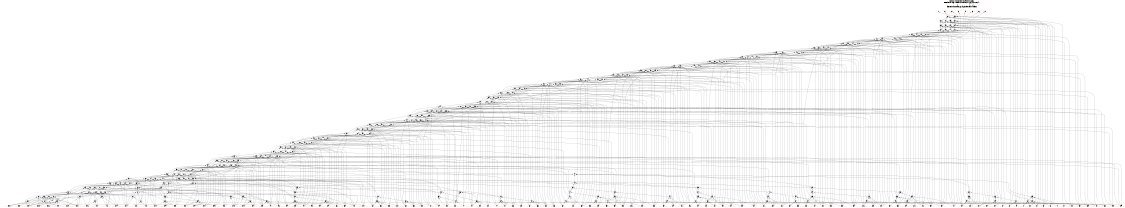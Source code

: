 # Network structure generated by ABC

digraph network {
size = "7.5,10";
center = true;
edge [dir = back];

{
  node [shape = plaintext];
  edge [style = invis];
  LevelTitle1 [label=""];
  LevelTitle2 [label=""];
  Level43 [label = ""];
  Level42 [label = ""];
  Level41 [label = ""];
  Level40 [label = ""];
  Level39 [label = ""];
  Level38 [label = ""];
  Level37 [label = ""];
  Level36 [label = ""];
  Level35 [label = ""];
  Level34 [label = ""];
  Level33 [label = ""];
  Level32 [label = ""];
  Level31 [label = ""];
  Level30 [label = ""];
  Level29 [label = ""];
  Level28 [label = ""];
  Level27 [label = ""];
  Level26 [label = ""];
  Level25 [label = ""];
  Level24 [label = ""];
  Level23 [label = ""];
  Level22 [label = ""];
  Level21 [label = ""];
  Level20 [label = ""];
  Level19 [label = ""];
  Level18 [label = ""];
  Level17 [label = ""];
  Level16 [label = ""];
  Level15 [label = ""];
  Level14 [label = ""];
  Level13 [label = ""];
  Level12 [label = ""];
  Level11 [label = ""];
  Level10 [label = ""];
  Level9 [label = ""];
  Level8 [label = ""];
  Level7 [label = ""];
  Level6 [label = ""];
  Level5 [label = ""];
  Level4 [label = ""];
  Level3 [label = ""];
  Level2 [label = ""];
  Level1 [label = ""];
  Level0 [label = ""];
  LevelTitle1 ->  LevelTitle2 ->  Level43 ->  Level42 ->  Level41 ->  Level40 ->  Level39 ->  Level38 ->  Level37 ->  Level36 ->  Level35 ->  Level34 ->  Level33 ->  Level32 ->  Level31 ->  Level30 ->  Level29 ->  Level28 ->  Level27 ->  Level26 ->  Level25 ->  Level24 ->  Level23 ->  Level22 ->  Level21 ->  Level20 ->  Level19 ->  Level18 ->  Level17 ->  Level16 ->  Level15 ->  Level14 ->  Level13 ->  Level12 ->  Level11 ->  Level10 ->  Level9 ->  Level8 ->  Level7 ->  Level6 ->  Level5 ->  Level4 ->  Level3 ->  Level2 ->  Level1 ->  Level0;
}

{
  rank = same;
  LevelTitle1;
  title1 [shape=plaintext,
          fontsize=20,
          fontname = "Times-Roman",
          label="Network structure visualized by ABC\nBenchmark \"top\". Time was Wed Oct 16 16:02:00 2024. "
         ];
}

{
  rank = same;
  LevelTitle2;
  title2 [shape=plaintext,
          fontsize=18,
          fontname = "Times-Roman",
          label="The network contains 261 logic nodes and 0 latches.\n"
         ];
}

{
  rank = same;
  Level43;
  Node129 [label = "P0", shape = invtriangle, color = coral, fillcolor = coral];
  Node130 [label = "P1", shape = invtriangle, color = coral, fillcolor = coral];
  Node131 [label = "P2", shape = invtriangle, color = coral, fillcolor = coral];
  Node132 [label = "P3", shape = invtriangle, color = coral, fillcolor = coral];
  Node133 [label = "P4", shape = invtriangle, color = coral, fillcolor = coral];
  Node134 [label = "P5", shape = invtriangle, color = coral, fillcolor = coral];
  Node135 [label = "P6", shape = invtriangle, color = coral, fillcolor = coral];
  Node136 [label = "F", shape = invtriangle, color = coral, fillcolor = coral];
}

{
  rank = same;
  Level42;
  Node138 [label = "138\n", shape = ellipse];
  Node221 [label = "221\n", shape = ellipse];
}

{
  rank = same;
  Level41;
  Node139 [label = "139\n", shape = ellipse];
  Node220 [label = "220\n", shape = ellipse];
  Node222 [label = "222\n", shape = ellipse];
  Node301 [label = "301\n", shape = ellipse];
}

{
  rank = same;
  Level40;
  Node140 [label = "140\n", shape = ellipse];
  Node219 [label = "219\n", shape = ellipse];
  Node223 [label = "223\n", shape = ellipse];
  Node298 [label = "298\n", shape = ellipse];
}

{
  rank = same;
  Level39;
  Node141 [label = "141\n", shape = ellipse];
  Node218 [label = "218\n", shape = ellipse];
  Node224 [label = "224\n", shape = ellipse];
  Node296 [label = "296\n", shape = ellipse];
}

{
  rank = same;
  Level38;
  Node142 [label = "142\n", shape = ellipse];
  Node217 [label = "217\n", shape = ellipse];
  Node225 [label = "225\n", shape = ellipse];
  Node294 [label = "294\n", shape = ellipse];
}

{
  rank = same;
  Level37;
  Node143 [label = "143\n", shape = ellipse];
  Node216 [label = "216\n", shape = ellipse];
  Node226 [label = "226\n", shape = ellipse];
  Node292 [label = "292\n", shape = ellipse];
}

{
  rank = same;
  Level36;
  Node144 [label = "144\n", shape = ellipse];
  Node215 [label = "215\n", shape = ellipse];
  Node227 [label = "227\n", shape = ellipse];
  Node290 [label = "290\n", shape = ellipse];
}

{
  rank = same;
  Level35;
  Node145 [label = "145\n", shape = ellipse];
  Node214 [label = "214\n", shape = ellipse];
  Node228 [label = "228\n", shape = ellipse];
  Node288 [label = "288\n", shape = ellipse];
}

{
  rank = same;
  Level34;
  Node146 [label = "146\n", shape = ellipse];
  Node213 [label = "213\n", shape = ellipse];
  Node229 [label = "229\n", shape = ellipse];
  Node286 [label = "286\n", shape = ellipse];
}

{
  rank = same;
  Level33;
  Node147 [label = "147\n", shape = ellipse];
  Node212 [label = "212\n", shape = ellipse];
  Node230 [label = "230\n", shape = ellipse];
  Node284 [label = "284\n", shape = ellipse];
}

{
  rank = same;
  Level32;
  Node148 [label = "148\n", shape = ellipse];
  Node211 [label = "211\n", shape = ellipse];
  Node231 [label = "231\n", shape = ellipse];
  Node282 [label = "282\n", shape = ellipse];
}

{
  rank = same;
  Level31;
  Node149 [label = "149\n", shape = ellipse];
  Node210 [label = "210\n", shape = ellipse];
  Node232 [label = "232\n", shape = ellipse];
  Node280 [label = "280\n", shape = ellipse];
}

{
  rank = same;
  Level30;
  Node150 [label = "150\n", shape = ellipse];
  Node209 [label = "209\n", shape = ellipse];
  Node233 [label = "233\n", shape = ellipse];
  Node278 [label = "278\n", shape = ellipse];
}

{
  rank = same;
  Level29;
  Node151 [label = "151\n", shape = ellipse];
  Node208 [label = "208\n", shape = ellipse];
  Node234 [label = "234\n", shape = ellipse];
  Node276 [label = "276\n", shape = ellipse];
}

{
  rank = same;
  Level28;
  Node152 [label = "152\n", shape = ellipse];
  Node207 [label = "207\n", shape = ellipse];
  Node235 [label = "235\n", shape = ellipse];
  Node274 [label = "274\n", shape = ellipse];
}

{
  rank = same;
  Level27;
  Node153 [label = "153\n", shape = ellipse];
  Node206 [label = "206\n", shape = ellipse];
  Node236 [label = "236\n", shape = ellipse];
  Node272 [label = "272\n", shape = ellipse];
}

{
  rank = same;
  Level26;
  Node154 [label = "154\n", shape = ellipse];
  Node205 [label = "205\n", shape = ellipse];
  Node237 [label = "237\n", shape = ellipse];
}

{
  rank = same;
  Level25;
  Node155 [label = "155\n", shape = ellipse];
  Node204 [label = "204\n", shape = ellipse];
  Node238 [label = "238\n", shape = ellipse];
}

{
  rank = same;
  Level24;
  Node156 [label = "156\n", shape = ellipse];
  Node203 [label = "203\n", shape = ellipse];
  Node239 [label = "239\n", shape = ellipse];
}

{
  rank = same;
  Level23;
  Node157 [label = "157\n", shape = ellipse];
  Node202 [label = "202\n", shape = ellipse];
  Node240 [label = "240\n", shape = ellipse];
}

{
  rank = same;
  Level22;
  Node158 [label = "158\n", shape = ellipse];
  Node201 [label = "201\n", shape = ellipse];
  Node241 [label = "241\n", shape = ellipse];
  Node271 [label = "271\n", shape = ellipse];
  Node303 [label = "303\n", shape = ellipse];
}

{
  rank = same;
  Level21;
  Node159 [label = "159\n", shape = ellipse];
  Node200 [label = "200\n", shape = ellipse];
  Node242 [label = "242\n", shape = ellipse];
  Node304 [label = "304\n", shape = ellipse];
  Node353 [label = "353\n", shape = ellipse];
}

{
  rank = same;
  Level20;
  Node160 [label = "160\n", shape = ellipse];
  Node199 [label = "199\n", shape = ellipse];
  Node243 [label = "243\n", shape = ellipse];
  Node305 [label = "305\n", shape = ellipse];
}

{
  rank = same;
  Level19;
  Node161 [label = "161\n", shape = ellipse];
  Node198 [label = "198\n", shape = ellipse];
  Node244 [label = "244\n", shape = ellipse];
  Node306 [label = "306\n", shape = ellipse];
  Node348 [label = "348\n", shape = ellipse];
}

{
  rank = same;
  Level18;
  Node162 [label = "162\n", shape = ellipse];
  Node197 [label = "197\n", shape = ellipse];
  Node245 [label = "245\n", shape = ellipse];
  Node307 [label = "307\n", shape = ellipse];
}

{
  rank = same;
  Level17;
  Node163 [label = "163\n", shape = ellipse];
  Node196 [label = "196\n", shape = ellipse];
  Node246 [label = "246\n", shape = ellipse];
  Node308 [label = "308\n", shape = ellipse];
}

{
  rank = same;
  Level16;
  Node164 [label = "164\n", shape = ellipse];
  Node195 [label = "195\n", shape = ellipse];
  Node247 [label = "247\n", shape = ellipse];
  Node309 [label = "309\n", shape = ellipse];
}

{
  rank = same;
  Level15;
  Node165 [label = "165\n", shape = ellipse];
  Node194 [label = "194\n", shape = ellipse];
  Node248 [label = "248\n", shape = ellipse];
  Node310 [label = "310\n", shape = ellipse];
}

{
  rank = same;
  Level14;
  Node166 [label = "166\n", shape = ellipse];
  Node193 [label = "193\n", shape = ellipse];
  Node249 [label = "249\n", shape = ellipse];
  Node311 [label = "311\n", shape = ellipse];
}

{
  rank = same;
  Level13;
  Node167 [label = "167\n", shape = ellipse];
  Node192 [label = "192\n", shape = ellipse];
  Node250 [label = "250\n", shape = ellipse];
  Node312 [label = "312\n", shape = ellipse];
}

{
  rank = same;
  Level12;
  Node168 [label = "168\n", shape = ellipse];
  Node191 [label = "191\n", shape = ellipse];
  Node251 [label = "251\n", shape = ellipse];
  Node313 [label = "313\n", shape = ellipse];
}

{
  rank = same;
  Level11;
  Node169 [label = "169\n", shape = ellipse];
  Node190 [label = "190\n", shape = ellipse];
  Node252 [label = "252\n", shape = ellipse];
  Node269 [label = "269\n", shape = ellipse];
  Node314 [label = "314\n", shape = ellipse];
  Node358 [label = "358\n", shape = ellipse];
}

{
  rank = same;
  Level10;
  Node170 [label = "170\n", shape = ellipse];
  Node189 [label = "189\n", shape = ellipse];
  Node253 [label = "253\n", shape = ellipse];
  Node315 [label = "315\n", shape = ellipse];
  Node359 [label = "359\n", shape = ellipse];
}

{
  rank = same;
  Level9;
  Node171 [label = "171\n", shape = ellipse];
  Node188 [label = "188\n", shape = ellipse];
  Node254 [label = "254\n", shape = ellipse];
  Node316 [label = "316\n", shape = ellipse];
  Node360 [label = "360\n", shape = ellipse];
  Node376 [label = "376\n", shape = ellipse];
}

{
  rank = same;
  Level8;
  Node172 [label = "172\n", shape = ellipse];
  Node187 [label = "187\n", shape = ellipse];
  Node255 [label = "255\n", shape = ellipse];
  Node317 [label = "317\n", shape = ellipse];
  Node361 [label = "361\n", shape = ellipse];
}

{
  rank = same;
  Level7;
  Node173 [label = "173\n", shape = ellipse];
  Node186 [label = "186\n", shape = ellipse];
  Node256 [label = "256\n", shape = ellipse];
  Node318 [label = "318\n", shape = ellipse];
  Node362 [label = "362\n", shape = ellipse];
  Node397 [label = "397\n", shape = ellipse];
}

{
  rank = same;
  Level6;
  Node174 [label = "174\n", shape = ellipse];
  Node185 [label = "185\n", shape = ellipse];
  Node257 [label = "257\n", shape = ellipse];
  Node267 [label = "267\n", shape = ellipse];
  Node319 [label = "319\n", shape = ellipse];
  Node363 [label = "363\n", shape = ellipse];
  Node382 [label = "382\n", shape = ellipse];
  Node392 [label = "392\n", shape = ellipse];
  Node396 [label = "396\n", shape = ellipse];
}

{
  rank = same;
  Level5;
  Node175 [label = "175\n", shape = ellipse];
  Node184 [label = "184\n", shape = ellipse];
  Node258 [label = "258\n", shape = ellipse];
  Node265 [label = "265\n", shape = ellipse];
  Node320 [label = "320\n", shape = ellipse];
  Node364 [label = "364\n", shape = ellipse];
  Node383 [label = "383\n", shape = ellipse];
  Node387 [label = "387\n", shape = ellipse];
  Node393 [label = "393\n", shape = ellipse];
  Node394 [label = "394\n", shape = ellipse];
}

{
  rank = same;
  Level4;
  Node176 [label = "176\n", shape = ellipse];
  Node183 [label = "183\n", shape = ellipse];
  Node259 [label = "259\n", shape = ellipse];
  Node321 [label = "321\n", shape = ellipse];
  Node330 [label = "330\n", shape = ellipse];
  Node365 [label = "365\n", shape = ellipse];
  Node384 [label = "384\n", shape = ellipse];
  Node389 [label = "389\n", shape = ellipse];
  Node390 [label = "390\n", shape = ellipse];
  Node391 [label = "391\n", shape = ellipse];
  Node395 [label = "395\n", shape = ellipse];
}

{
  rank = same;
  Level3;
  Node177 [label = "177\n", shape = ellipse];
  Node182 [label = "182\n", shape = ellipse];
  Node260 [label = "260\n", shape = ellipse];
  Node322 [label = "322\n", shape = ellipse];
  Node326 [label = "326\n", shape = ellipse];
  Node366 [label = "366\n", shape = ellipse];
  Node367 [label = "367\n", shape = ellipse];
  Node372 [label = "372\n", shape = ellipse];
  Node374 [label = "374\n", shape = ellipse];
  Node375 [label = "375\n", shape = ellipse];
  Node377 [label = "377\n", shape = ellipse];
  Node378 [label = "378\n", shape = ellipse];
  Node379 [label = "379\n", shape = ellipse];
  Node380 [label = "380\n", shape = ellipse];
  Node381 [label = "381\n", shape = ellipse];
  Node385 [label = "385\n", shape = ellipse];
  Node386 [label = "386\n", shape = ellipse];
  Node388 [label = "388\n", shape = ellipse];
}

{
  rank = same;
  Level2;
  Node178 [label = "178\n", shape = ellipse];
  Node181 [label = "181\n", shape = ellipse];
  Node261 [label = "261\n", shape = ellipse];
  Node263 [label = "263\n", shape = ellipse];
  Node323 [label = "323\n", shape = ellipse];
  Node324 [label = "324\n", shape = ellipse];
  Node327 [label = "327\n", shape = ellipse];
  Node331 [label = "331\n", shape = ellipse];
  Node337 [label = "337\n", shape = ellipse];
  Node341 [label = "341\n", shape = ellipse];
  Node342 [label = "342\n", shape = ellipse];
  Node343 [label = "343\n", shape = ellipse];
  Node344 [label = "344\n", shape = ellipse];
  Node345 [label = "345\n", shape = ellipse];
  Node346 [label = "346\n", shape = ellipse];
  Node347 [label = "347\n", shape = ellipse];
  Node349 [label = "349\n", shape = ellipse];
  Node350 [label = "350\n", shape = ellipse];
  Node351 [label = "351\n", shape = ellipse];
  Node352 [label = "352\n", shape = ellipse];
  Node354 [label = "354\n", shape = ellipse];
  Node355 [label = "355\n", shape = ellipse];
  Node356 [label = "356\n", shape = ellipse];
  Node368 [label = "368\n", shape = ellipse];
  Node369 [label = "369\n", shape = ellipse];
  Node370 [label = "370\n", shape = ellipse];
  Node371 [label = "371\n", shape = ellipse];
  Node373 [label = "373\n", shape = ellipse];
  Node398 [label = "398\n", shape = ellipse];
}

{
  rank = same;
  Level1;
  Node179 [label = "179\n", shape = ellipse];
  Node180 [label = "180\n", shape = ellipse];
  Node262 [label = "262\n", shape = ellipse];
  Node264 [label = "264\n", shape = ellipse];
  Node266 [label = "266\n", shape = ellipse];
  Node268 [label = "268\n", shape = ellipse];
  Node270 [label = "270\n", shape = ellipse];
  Node273 [label = "273\n", shape = ellipse];
  Node275 [label = "275\n", shape = ellipse];
  Node277 [label = "277\n", shape = ellipse];
  Node279 [label = "279\n", shape = ellipse];
  Node281 [label = "281\n", shape = ellipse];
  Node283 [label = "283\n", shape = ellipse];
  Node285 [label = "285\n", shape = ellipse];
  Node287 [label = "287\n", shape = ellipse];
  Node289 [label = "289\n", shape = ellipse];
  Node291 [label = "291\n", shape = ellipse];
  Node293 [label = "293\n", shape = ellipse];
  Node295 [label = "295\n", shape = ellipse];
  Node297 [label = "297\n", shape = ellipse];
  Node299 [label = "299\n", shape = ellipse];
  Node300 [label = "300\n", shape = ellipse];
  Node302 [label = "302\n", shape = ellipse];
  Node325 [label = "325\n", shape = ellipse];
  Node328 [label = "328\n", shape = ellipse];
  Node329 [label = "329\n", shape = ellipse];
  Node332 [label = "332\n", shape = ellipse];
  Node333 [label = "333\n", shape = ellipse];
  Node334 [label = "334\n", shape = ellipse];
  Node335 [label = "335\n", shape = ellipse];
  Node336 [label = "336\n", shape = ellipse];
  Node338 [label = "338\n", shape = ellipse];
  Node339 [label = "339\n", shape = ellipse];
  Node340 [label = "340\n", shape = ellipse];
  Node357 [label = "357\n", shape = ellipse];
}

{
  rank = same;
  Level0;
  Node1 [label = "A0", shape = triangle, color = coral, fillcolor = coral];
  Node2 [label = "A1", shape = triangle, color = coral, fillcolor = coral];
  Node3 [label = "A2", shape = triangle, color = coral, fillcolor = coral];
  Node4 [label = "A3", shape = triangle, color = coral, fillcolor = coral];
  Node5 [label = "A4", shape = triangle, color = coral, fillcolor = coral];
  Node6 [label = "A5", shape = triangle, color = coral, fillcolor = coral];
  Node7 [label = "A6", shape = triangle, color = coral, fillcolor = coral];
  Node8 [label = "A7", shape = triangle, color = coral, fillcolor = coral];
  Node9 [label = "A8", shape = triangle, color = coral, fillcolor = coral];
  Node10 [label = "A9", shape = triangle, color = coral, fillcolor = coral];
  Node11 [label = "A10", shape = triangle, color = coral, fillcolor = coral];
  Node12 [label = "A11", shape = triangle, color = coral, fillcolor = coral];
  Node13 [label = "A12", shape = triangle, color = coral, fillcolor = coral];
  Node14 [label = "A13", shape = triangle, color = coral, fillcolor = coral];
  Node15 [label = "A14", shape = triangle, color = coral, fillcolor = coral];
  Node16 [label = "A15", shape = triangle, color = coral, fillcolor = coral];
  Node17 [label = "A16", shape = triangle, color = coral, fillcolor = coral];
  Node18 [label = "A17", shape = triangle, color = coral, fillcolor = coral];
  Node19 [label = "A18", shape = triangle, color = coral, fillcolor = coral];
  Node20 [label = "A19", shape = triangle, color = coral, fillcolor = coral];
  Node21 [label = "A20", shape = triangle, color = coral, fillcolor = coral];
  Node22 [label = "A21", shape = triangle, color = coral, fillcolor = coral];
  Node23 [label = "A22", shape = triangle, color = coral, fillcolor = coral];
  Node24 [label = "A23", shape = triangle, color = coral, fillcolor = coral];
  Node25 [label = "A24", shape = triangle, color = coral, fillcolor = coral];
  Node26 [label = "A25", shape = triangle, color = coral, fillcolor = coral];
  Node27 [label = "A26", shape = triangle, color = coral, fillcolor = coral];
  Node28 [label = "A27", shape = triangle, color = coral, fillcolor = coral];
  Node29 [label = "A28", shape = triangle, color = coral, fillcolor = coral];
  Node30 [label = "A29", shape = triangle, color = coral, fillcolor = coral];
  Node31 [label = "A30", shape = triangle, color = coral, fillcolor = coral];
  Node32 [label = "A31", shape = triangle, color = coral, fillcolor = coral];
  Node33 [label = "A32", shape = triangle, color = coral, fillcolor = coral];
  Node34 [label = "A33", shape = triangle, color = coral, fillcolor = coral];
  Node35 [label = "A34", shape = triangle, color = coral, fillcolor = coral];
  Node36 [label = "A35", shape = triangle, color = coral, fillcolor = coral];
  Node37 [label = "A36", shape = triangle, color = coral, fillcolor = coral];
  Node38 [label = "A37", shape = triangle, color = coral, fillcolor = coral];
  Node39 [label = "A38", shape = triangle, color = coral, fillcolor = coral];
  Node40 [label = "A39", shape = triangle, color = coral, fillcolor = coral];
  Node41 [label = "A40", shape = triangle, color = coral, fillcolor = coral];
  Node42 [label = "A41", shape = triangle, color = coral, fillcolor = coral];
  Node43 [label = "A42", shape = triangle, color = coral, fillcolor = coral];
  Node44 [label = "A43", shape = triangle, color = coral, fillcolor = coral];
  Node45 [label = "A44", shape = triangle, color = coral, fillcolor = coral];
  Node46 [label = "A45", shape = triangle, color = coral, fillcolor = coral];
  Node47 [label = "A46", shape = triangle, color = coral, fillcolor = coral];
  Node48 [label = "A47", shape = triangle, color = coral, fillcolor = coral];
  Node49 [label = "A48", shape = triangle, color = coral, fillcolor = coral];
  Node50 [label = "A49", shape = triangle, color = coral, fillcolor = coral];
  Node51 [label = "A50", shape = triangle, color = coral, fillcolor = coral];
  Node52 [label = "A51", shape = triangle, color = coral, fillcolor = coral];
  Node53 [label = "A52", shape = triangle, color = coral, fillcolor = coral];
  Node54 [label = "A53", shape = triangle, color = coral, fillcolor = coral];
  Node55 [label = "A54", shape = triangle, color = coral, fillcolor = coral];
  Node56 [label = "A55", shape = triangle, color = coral, fillcolor = coral];
  Node57 [label = "A56", shape = triangle, color = coral, fillcolor = coral];
  Node58 [label = "A57", shape = triangle, color = coral, fillcolor = coral];
  Node59 [label = "A58", shape = triangle, color = coral, fillcolor = coral];
  Node60 [label = "A59", shape = triangle, color = coral, fillcolor = coral];
  Node61 [label = "A60", shape = triangle, color = coral, fillcolor = coral];
  Node62 [label = "A61", shape = triangle, color = coral, fillcolor = coral];
  Node63 [label = "A62", shape = triangle, color = coral, fillcolor = coral];
  Node64 [label = "A63", shape = triangle, color = coral, fillcolor = coral];
  Node65 [label = "A64", shape = triangle, color = coral, fillcolor = coral];
  Node66 [label = "A65", shape = triangle, color = coral, fillcolor = coral];
  Node67 [label = "A66", shape = triangle, color = coral, fillcolor = coral];
  Node68 [label = "A67", shape = triangle, color = coral, fillcolor = coral];
  Node69 [label = "A68", shape = triangle, color = coral, fillcolor = coral];
  Node70 [label = "A69", shape = triangle, color = coral, fillcolor = coral];
  Node71 [label = "A70", shape = triangle, color = coral, fillcolor = coral];
  Node72 [label = "A71", shape = triangle, color = coral, fillcolor = coral];
  Node73 [label = "A72", shape = triangle, color = coral, fillcolor = coral];
  Node74 [label = "A73", shape = triangle, color = coral, fillcolor = coral];
  Node75 [label = "A74", shape = triangle, color = coral, fillcolor = coral];
  Node76 [label = "A75", shape = triangle, color = coral, fillcolor = coral];
  Node77 [label = "A76", shape = triangle, color = coral, fillcolor = coral];
  Node78 [label = "A77", shape = triangle, color = coral, fillcolor = coral];
  Node79 [label = "A78", shape = triangle, color = coral, fillcolor = coral];
  Node80 [label = "A79", shape = triangle, color = coral, fillcolor = coral];
  Node81 [label = "A80", shape = triangle, color = coral, fillcolor = coral];
  Node82 [label = "A81", shape = triangle, color = coral, fillcolor = coral];
  Node83 [label = "A82", shape = triangle, color = coral, fillcolor = coral];
  Node84 [label = "A83", shape = triangle, color = coral, fillcolor = coral];
  Node85 [label = "A84", shape = triangle, color = coral, fillcolor = coral];
  Node86 [label = "A85", shape = triangle, color = coral, fillcolor = coral];
  Node87 [label = "A86", shape = triangle, color = coral, fillcolor = coral];
  Node88 [label = "A87", shape = triangle, color = coral, fillcolor = coral];
  Node89 [label = "A88", shape = triangle, color = coral, fillcolor = coral];
  Node90 [label = "A89", shape = triangle, color = coral, fillcolor = coral];
  Node91 [label = "A90", shape = triangle, color = coral, fillcolor = coral];
  Node92 [label = "A91", shape = triangle, color = coral, fillcolor = coral];
  Node93 [label = "A92", shape = triangle, color = coral, fillcolor = coral];
  Node94 [label = "A93", shape = triangle, color = coral, fillcolor = coral];
  Node95 [label = "A94", shape = triangle, color = coral, fillcolor = coral];
  Node96 [label = "A95", shape = triangle, color = coral, fillcolor = coral];
  Node97 [label = "A96", shape = triangle, color = coral, fillcolor = coral];
  Node98 [label = "A97", shape = triangle, color = coral, fillcolor = coral];
  Node99 [label = "A98", shape = triangle, color = coral, fillcolor = coral];
  Node100 [label = "A99", shape = triangle, color = coral, fillcolor = coral];
  Node101 [label = "A100", shape = triangle, color = coral, fillcolor = coral];
  Node102 [label = "A101", shape = triangle, color = coral, fillcolor = coral];
  Node103 [label = "A102", shape = triangle, color = coral, fillcolor = coral];
  Node104 [label = "A103", shape = triangle, color = coral, fillcolor = coral];
  Node105 [label = "A104", shape = triangle, color = coral, fillcolor = coral];
  Node106 [label = "A105", shape = triangle, color = coral, fillcolor = coral];
  Node107 [label = "A106", shape = triangle, color = coral, fillcolor = coral];
  Node108 [label = "A107", shape = triangle, color = coral, fillcolor = coral];
  Node109 [label = "A108", shape = triangle, color = coral, fillcolor = coral];
  Node110 [label = "A109", shape = triangle, color = coral, fillcolor = coral];
  Node111 [label = "A110", shape = triangle, color = coral, fillcolor = coral];
  Node112 [label = "A111", shape = triangle, color = coral, fillcolor = coral];
  Node113 [label = "A112", shape = triangle, color = coral, fillcolor = coral];
  Node114 [label = "A113", shape = triangle, color = coral, fillcolor = coral];
  Node115 [label = "A114", shape = triangle, color = coral, fillcolor = coral];
  Node116 [label = "A115", shape = triangle, color = coral, fillcolor = coral];
  Node117 [label = "A116", shape = triangle, color = coral, fillcolor = coral];
  Node118 [label = "A117", shape = triangle, color = coral, fillcolor = coral];
  Node119 [label = "A118", shape = triangle, color = coral, fillcolor = coral];
  Node120 [label = "A119", shape = triangle, color = coral, fillcolor = coral];
  Node121 [label = "A120", shape = triangle, color = coral, fillcolor = coral];
  Node122 [label = "A121", shape = triangle, color = coral, fillcolor = coral];
  Node123 [label = "A122", shape = triangle, color = coral, fillcolor = coral];
  Node124 [label = "A123", shape = triangle, color = coral, fillcolor = coral];
  Node125 [label = "A124", shape = triangle, color = coral, fillcolor = coral];
  Node126 [label = "A125", shape = triangle, color = coral, fillcolor = coral];
  Node127 [label = "A126", shape = triangle, color = coral, fillcolor = coral];
  Node128 [label = "A127", shape = triangle, color = coral, fillcolor = coral];
}

title1 -> title2 [style = invis];
title2 -> Node129 [style = invis];
title2 -> Node130 [style = invis];
title2 -> Node131 [style = invis];
title2 -> Node132 [style = invis];
title2 -> Node133 [style = invis];
title2 -> Node134 [style = invis];
title2 -> Node135 [style = invis];
title2 -> Node136 [style = invis];
Node129 -> Node130 [style = invis];
Node130 -> Node131 [style = invis];
Node131 -> Node132 [style = invis];
Node132 -> Node133 [style = invis];
Node133 -> Node134 [style = invis];
Node134 -> Node135 [style = invis];
Node135 -> Node136 [style = invis];
Node129 -> Node138 [style = solid];
Node130 -> Node221 [style = solid];
Node131 -> Node303 [style = solid];
Node132 -> Node358 [style = solid];
Node133 -> Node382 [style = solid];
Node134 -> Node392 [style = solid];
Node135 -> Node396 [style = solid];
Node136 -> Node397 [style = solid];
Node138 -> Node139 [style = solid];
Node138 -> Node220 [style = solid];
Node138 -> Node2 [style = solid];
Node138 -> Node3 [style = solid];
Node138 -> Node4 [style = solid];
Node139 -> Node140 [style = solid];
Node139 -> Node219 [style = solid];
Node139 -> Node6 [style = solid];
Node139 -> Node7 [style = solid];
Node140 -> Node141 [style = solid];
Node140 -> Node218 [style = solid];
Node140 -> Node9 [style = solid];
Node140 -> Node10 [style = solid];
Node141 -> Node142 [style = solid];
Node141 -> Node217 [style = solid];
Node141 -> Node12 [style = solid];
Node141 -> Node13 [style = solid];
Node142 -> Node143 [style = solid];
Node142 -> Node216 [style = solid];
Node142 -> Node15 [style = solid];
Node142 -> Node16 [style = solid];
Node143 -> Node144 [style = solid];
Node143 -> Node215 [style = solid];
Node143 -> Node18 [style = solid];
Node143 -> Node19 [style = solid];
Node144 -> Node145 [style = solid];
Node144 -> Node214 [style = solid];
Node144 -> Node21 [style = solid];
Node144 -> Node22 [style = solid];
Node145 -> Node146 [style = solid];
Node145 -> Node213 [style = solid];
Node145 -> Node24 [style = solid];
Node145 -> Node25 [style = solid];
Node146 -> Node147 [style = solid];
Node146 -> Node212 [style = solid];
Node146 -> Node27 [style = solid];
Node146 -> Node28 [style = solid];
Node147 -> Node148 [style = solid];
Node147 -> Node211 [style = solid];
Node147 -> Node30 [style = solid];
Node147 -> Node31 [style = solid];
Node148 -> Node149 [style = solid];
Node148 -> Node210 [style = solid];
Node148 -> Node33 [style = solid];
Node148 -> Node34 [style = solid];
Node149 -> Node150 [style = solid];
Node149 -> Node209 [style = solid];
Node149 -> Node36 [style = solid];
Node149 -> Node37 [style = solid];
Node150 -> Node151 [style = solid];
Node150 -> Node208 [style = solid];
Node150 -> Node39 [style = solid];
Node150 -> Node40 [style = solid];
Node151 -> Node152 [style = solid];
Node151 -> Node207 [style = solid];
Node151 -> Node42 [style = solid];
Node151 -> Node43 [style = solid];
Node152 -> Node153 [style = solid];
Node152 -> Node206 [style = solid];
Node152 -> Node45 [style = solid];
Node152 -> Node46 [style = solid];
Node153 -> Node154 [style = solid];
Node153 -> Node205 [style = solid];
Node153 -> Node48 [style = solid];
Node153 -> Node49 [style = solid];
Node154 -> Node155 [style = solid];
Node154 -> Node204 [style = solid];
Node154 -> Node51 [style = solid];
Node154 -> Node52 [style = solid];
Node155 -> Node156 [style = solid];
Node155 -> Node203 [style = solid];
Node155 -> Node54 [style = solid];
Node155 -> Node55 [style = solid];
Node156 -> Node157 [style = solid];
Node156 -> Node202 [style = solid];
Node156 -> Node57 [style = solid];
Node156 -> Node58 [style = solid];
Node157 -> Node158 [style = solid];
Node157 -> Node201 [style = solid];
Node157 -> Node60 [style = solid];
Node157 -> Node61 [style = solid];
Node158 -> Node159 [style = solid];
Node158 -> Node200 [style = solid];
Node158 -> Node63 [style = solid];
Node158 -> Node64 [style = solid];
Node159 -> Node160 [style = solid];
Node159 -> Node199 [style = solid];
Node159 -> Node66 [style = solid];
Node159 -> Node67 [style = solid];
Node160 -> Node161 [style = solid];
Node160 -> Node198 [style = solid];
Node160 -> Node69 [style = solid];
Node160 -> Node70 [style = solid];
Node161 -> Node162 [style = solid];
Node161 -> Node197 [style = solid];
Node161 -> Node72 [style = solid];
Node161 -> Node73 [style = solid];
Node162 -> Node163 [style = solid];
Node162 -> Node196 [style = solid];
Node162 -> Node75 [style = solid];
Node162 -> Node76 [style = solid];
Node163 -> Node164 [style = solid];
Node163 -> Node195 [style = solid];
Node163 -> Node78 [style = solid];
Node163 -> Node79 [style = solid];
Node164 -> Node165 [style = solid];
Node164 -> Node194 [style = solid];
Node164 -> Node81 [style = solid];
Node164 -> Node82 [style = solid];
Node165 -> Node166 [style = solid];
Node165 -> Node193 [style = solid];
Node165 -> Node84 [style = solid];
Node165 -> Node85 [style = solid];
Node166 -> Node167 [style = solid];
Node166 -> Node192 [style = solid];
Node166 -> Node87 [style = solid];
Node166 -> Node88 [style = solid];
Node167 -> Node168 [style = solid];
Node167 -> Node191 [style = solid];
Node167 -> Node90 [style = solid];
Node167 -> Node91 [style = solid];
Node168 -> Node169 [style = solid];
Node168 -> Node190 [style = solid];
Node168 -> Node93 [style = solid];
Node168 -> Node94 [style = solid];
Node169 -> Node170 [style = solid];
Node169 -> Node189 [style = solid];
Node169 -> Node96 [style = solid];
Node169 -> Node97 [style = solid];
Node170 -> Node171 [style = solid];
Node170 -> Node188 [style = solid];
Node170 -> Node99 [style = solid];
Node170 -> Node100 [style = solid];
Node171 -> Node172 [style = solid];
Node171 -> Node187 [style = solid];
Node171 -> Node102 [style = solid];
Node171 -> Node103 [style = solid];
Node172 -> Node173 [style = solid];
Node172 -> Node186 [style = solid];
Node172 -> Node105 [style = solid];
Node172 -> Node106 [style = solid];
Node173 -> Node174 [style = solid];
Node173 -> Node185 [style = solid];
Node173 -> Node108 [style = solid];
Node173 -> Node109 [style = solid];
Node174 -> Node175 [style = solid];
Node174 -> Node184 [style = solid];
Node174 -> Node111 [style = solid];
Node174 -> Node112 [style = solid];
Node175 -> Node176 [style = solid];
Node175 -> Node183 [style = solid];
Node175 -> Node114 [style = solid];
Node175 -> Node115 [style = solid];
Node176 -> Node177 [style = solid];
Node176 -> Node182 [style = solid];
Node176 -> Node117 [style = solid];
Node177 -> Node178 [style = solid];
Node177 -> Node181 [style = solid];
Node177 -> Node119 [style = solid];
Node177 -> Node120 [style = solid];
Node178 -> Node179 [style = solid];
Node178 -> Node180 [style = solid];
Node178 -> Node122 [style = solid];
Node178 -> Node123 [style = solid];
Node179 -> Node125 [style = solid];
Node179 -> Node126 [style = solid];
Node179 -> Node127 [style = solid];
Node179 -> Node128 [style = solid];
Node180 -> Node124 [style = solid];
Node180 -> Node125 [style = solid];
Node180 -> Node126 [style = solid];
Node180 -> Node127 [style = solid];
Node180 -> Node128 [style = solid];
Node181 -> Node179 [style = solid];
Node181 -> Node180 [style = solid];
Node181 -> Node121 [style = solid];
Node181 -> Node122 [style = solid];
Node181 -> Node123 [style = solid];
Node182 -> Node178 [style = solid];
Node182 -> Node181 [style = solid];
Node182 -> Node118 [style = solid];
Node182 -> Node119 [style = solid];
Node182 -> Node120 [style = solid];
Node183 -> Node177 [style = solid];
Node183 -> Node182 [style = solid];
Node183 -> Node116 [style = solid];
Node183 -> Node117 [style = solid];
Node184 -> Node176 [style = solid];
Node184 -> Node183 [style = solid];
Node184 -> Node113 [style = solid];
Node184 -> Node114 [style = solid];
Node184 -> Node115 [style = solid];
Node185 -> Node175 [style = solid];
Node185 -> Node184 [style = solid];
Node185 -> Node110 [style = solid];
Node185 -> Node111 [style = solid];
Node185 -> Node112 [style = solid];
Node186 -> Node174 [style = solid];
Node186 -> Node185 [style = solid];
Node186 -> Node107 [style = solid];
Node186 -> Node108 [style = solid];
Node186 -> Node109 [style = solid];
Node187 -> Node173 [style = solid];
Node187 -> Node186 [style = solid];
Node187 -> Node104 [style = solid];
Node187 -> Node105 [style = solid];
Node187 -> Node106 [style = solid];
Node188 -> Node172 [style = solid];
Node188 -> Node187 [style = solid];
Node188 -> Node101 [style = solid];
Node188 -> Node102 [style = solid];
Node188 -> Node103 [style = solid];
Node189 -> Node171 [style = solid];
Node189 -> Node188 [style = solid];
Node189 -> Node98 [style = solid];
Node189 -> Node99 [style = solid];
Node189 -> Node100 [style = solid];
Node190 -> Node170 [style = solid];
Node190 -> Node189 [style = solid];
Node190 -> Node95 [style = solid];
Node190 -> Node96 [style = solid];
Node190 -> Node97 [style = solid];
Node191 -> Node169 [style = solid];
Node191 -> Node190 [style = solid];
Node191 -> Node92 [style = solid];
Node191 -> Node93 [style = solid];
Node191 -> Node94 [style = solid];
Node192 -> Node168 [style = solid];
Node192 -> Node191 [style = solid];
Node192 -> Node89 [style = solid];
Node192 -> Node90 [style = solid];
Node192 -> Node91 [style = solid];
Node193 -> Node167 [style = solid];
Node193 -> Node192 [style = solid];
Node193 -> Node86 [style = solid];
Node193 -> Node87 [style = solid];
Node193 -> Node88 [style = solid];
Node194 -> Node166 [style = solid];
Node194 -> Node193 [style = solid];
Node194 -> Node83 [style = solid];
Node194 -> Node84 [style = solid];
Node194 -> Node85 [style = solid];
Node195 -> Node165 [style = solid];
Node195 -> Node194 [style = solid];
Node195 -> Node80 [style = solid];
Node195 -> Node81 [style = solid];
Node195 -> Node82 [style = solid];
Node196 -> Node164 [style = solid];
Node196 -> Node195 [style = solid];
Node196 -> Node77 [style = solid];
Node196 -> Node78 [style = solid];
Node196 -> Node79 [style = solid];
Node197 -> Node163 [style = solid];
Node197 -> Node196 [style = solid];
Node197 -> Node74 [style = solid];
Node197 -> Node75 [style = solid];
Node197 -> Node76 [style = solid];
Node198 -> Node162 [style = solid];
Node198 -> Node197 [style = solid];
Node198 -> Node71 [style = solid];
Node198 -> Node72 [style = solid];
Node198 -> Node73 [style = solid];
Node199 -> Node161 [style = solid];
Node199 -> Node198 [style = solid];
Node199 -> Node68 [style = solid];
Node199 -> Node69 [style = solid];
Node199 -> Node70 [style = solid];
Node200 -> Node160 [style = solid];
Node200 -> Node199 [style = solid];
Node200 -> Node65 [style = solid];
Node200 -> Node66 [style = solid];
Node200 -> Node67 [style = solid];
Node201 -> Node159 [style = solid];
Node201 -> Node200 [style = solid];
Node201 -> Node62 [style = solid];
Node201 -> Node63 [style = solid];
Node201 -> Node64 [style = solid];
Node202 -> Node158 [style = solid];
Node202 -> Node201 [style = solid];
Node202 -> Node59 [style = solid];
Node202 -> Node60 [style = solid];
Node202 -> Node61 [style = solid];
Node203 -> Node157 [style = solid];
Node203 -> Node202 [style = solid];
Node203 -> Node56 [style = solid];
Node203 -> Node57 [style = solid];
Node203 -> Node58 [style = solid];
Node204 -> Node156 [style = solid];
Node204 -> Node203 [style = solid];
Node204 -> Node53 [style = solid];
Node204 -> Node54 [style = solid];
Node204 -> Node55 [style = solid];
Node205 -> Node155 [style = solid];
Node205 -> Node204 [style = solid];
Node205 -> Node50 [style = solid];
Node205 -> Node51 [style = solid];
Node205 -> Node52 [style = solid];
Node206 -> Node154 [style = solid];
Node206 -> Node205 [style = solid];
Node206 -> Node47 [style = solid];
Node206 -> Node48 [style = solid];
Node206 -> Node49 [style = solid];
Node207 -> Node153 [style = solid];
Node207 -> Node206 [style = solid];
Node207 -> Node44 [style = solid];
Node207 -> Node45 [style = solid];
Node207 -> Node46 [style = solid];
Node208 -> Node152 [style = solid];
Node208 -> Node207 [style = solid];
Node208 -> Node41 [style = solid];
Node208 -> Node42 [style = solid];
Node208 -> Node43 [style = solid];
Node209 -> Node151 [style = solid];
Node209 -> Node208 [style = solid];
Node209 -> Node38 [style = solid];
Node209 -> Node39 [style = solid];
Node209 -> Node40 [style = solid];
Node210 -> Node150 [style = solid];
Node210 -> Node209 [style = solid];
Node210 -> Node35 [style = solid];
Node210 -> Node36 [style = solid];
Node210 -> Node37 [style = solid];
Node211 -> Node149 [style = solid];
Node211 -> Node210 [style = solid];
Node211 -> Node32 [style = solid];
Node211 -> Node33 [style = solid];
Node211 -> Node34 [style = solid];
Node212 -> Node148 [style = solid];
Node212 -> Node211 [style = solid];
Node212 -> Node29 [style = solid];
Node212 -> Node30 [style = solid];
Node212 -> Node31 [style = solid];
Node213 -> Node147 [style = solid];
Node213 -> Node212 [style = solid];
Node213 -> Node26 [style = solid];
Node213 -> Node27 [style = solid];
Node213 -> Node28 [style = solid];
Node214 -> Node146 [style = solid];
Node214 -> Node213 [style = solid];
Node214 -> Node23 [style = solid];
Node214 -> Node24 [style = solid];
Node214 -> Node25 [style = solid];
Node215 -> Node145 [style = solid];
Node215 -> Node214 [style = solid];
Node215 -> Node20 [style = solid];
Node215 -> Node21 [style = solid];
Node215 -> Node22 [style = solid];
Node216 -> Node144 [style = solid];
Node216 -> Node215 [style = solid];
Node216 -> Node17 [style = solid];
Node216 -> Node18 [style = solid];
Node216 -> Node19 [style = solid];
Node217 -> Node143 [style = solid];
Node217 -> Node216 [style = solid];
Node217 -> Node14 [style = solid];
Node217 -> Node15 [style = solid];
Node217 -> Node16 [style = solid];
Node218 -> Node142 [style = solid];
Node218 -> Node217 [style = solid];
Node218 -> Node11 [style = solid];
Node218 -> Node12 [style = solid];
Node218 -> Node13 [style = solid];
Node219 -> Node141 [style = solid];
Node219 -> Node218 [style = solid];
Node219 -> Node8 [style = solid];
Node219 -> Node9 [style = solid];
Node219 -> Node10 [style = solid];
Node220 -> Node140 [style = solid];
Node220 -> Node219 [style = solid];
Node220 -> Node5 [style = solid];
Node220 -> Node6 [style = solid];
Node220 -> Node7 [style = solid];
Node221 -> Node222 [style = solid];
Node221 -> Node301 [style = solid];
Node221 -> Node302 [style = solid];
Node221 -> Node5 [style = solid];
Node221 -> Node6 [style = solid];
Node222 -> Node223 [style = solid];
Node222 -> Node298 [style = solid];
Node222 -> Node300 [style = solid];
Node223 -> Node224 [style = solid];
Node223 -> Node296 [style = solid];
Node223 -> Node13 [style = solid];
Node223 -> Node14 [style = solid];
Node224 -> Node225 [style = solid];
Node224 -> Node294 [style = solid];
Node224 -> Node17 [style = solid];
Node224 -> Node18 [style = solid];
Node225 -> Node226 [style = solid];
Node225 -> Node292 [style = solid];
Node225 -> Node21 [style = solid];
Node225 -> Node22 [style = solid];
Node226 -> Node227 [style = solid];
Node226 -> Node290 [style = solid];
Node226 -> Node25 [style = solid];
Node226 -> Node26 [style = solid];
Node227 -> Node228 [style = solid];
Node227 -> Node288 [style = solid];
Node227 -> Node29 [style = solid];
Node227 -> Node30 [style = solid];
Node228 -> Node229 [style = solid];
Node228 -> Node286 [style = solid];
Node228 -> Node33 [style = solid];
Node228 -> Node34 [style = solid];
Node229 -> Node230 [style = solid];
Node229 -> Node284 [style = solid];
Node229 -> Node37 [style = solid];
Node229 -> Node38 [style = solid];
Node230 -> Node231 [style = solid];
Node230 -> Node282 [style = solid];
Node230 -> Node41 [style = solid];
Node230 -> Node42 [style = solid];
Node231 -> Node232 [style = solid];
Node231 -> Node280 [style = solid];
Node231 -> Node45 [style = solid];
Node231 -> Node46 [style = solid];
Node232 -> Node233 [style = solid];
Node232 -> Node278 [style = solid];
Node232 -> Node49 [style = solid];
Node232 -> Node50 [style = solid];
Node233 -> Node234 [style = solid];
Node233 -> Node276 [style = solid];
Node233 -> Node53 [style = solid];
Node233 -> Node54 [style = solid];
Node234 -> Node235 [style = solid];
Node234 -> Node274 [style = solid];
Node234 -> Node57 [style = solid];
Node234 -> Node58 [style = solid];
Node235 -> Node236 [style = solid];
Node235 -> Node272 [style = solid];
Node235 -> Node61 [style = solid];
Node235 -> Node62 [style = solid];
Node236 -> Node237 [style = solid];
Node236 -> Node238 [style = solid];
Node236 -> Node65 [style = solid];
Node236 -> Node66 [style = solid];
Node237 -> Node238 [style = solid];
Node237 -> Node239 [style = solid];
Node237 -> Node67 [style = solid];
Node237 -> Node68 [style = solid];
Node238 -> Node239 [style = solid];
Node238 -> Node240 [style = solid];
Node238 -> Node69 [style = solid];
Node238 -> Node70 [style = solid];
Node239 -> Node240 [style = solid];
Node239 -> Node271 [style = solid];
Node239 -> Node71 [style = solid];
Node239 -> Node72 [style = solid];
Node240 -> Node241 [style = solid];
Node240 -> Node271 [style = solid];
Node240 -> Node73 [style = solid];
Node240 -> Node74 [style = solid];
Node241 -> Node242 [style = solid];
Node241 -> Node243 [style = solid];
Node241 -> Node270 [style = solid];
Node242 -> Node243 [style = solid];
Node242 -> Node244 [style = solid];
Node242 -> Node79 [style = solid];
Node242 -> Node80 [style = solid];
Node243 -> Node244 [style = solid];
Node243 -> Node245 [style = solid];
Node243 -> Node81 [style = solid];
Node243 -> Node82 [style = solid];
Node244 -> Node245 [style = solid];
Node244 -> Node246 [style = solid];
Node244 -> Node83 [style = solid];
Node244 -> Node84 [style = solid];
Node245 -> Node246 [style = solid];
Node245 -> Node247 [style = solid];
Node245 -> Node85 [style = solid];
Node245 -> Node86 [style = solid];
Node246 -> Node247 [style = solid];
Node246 -> Node248 [style = solid];
Node246 -> Node87 [style = solid];
Node246 -> Node88 [style = solid];
Node247 -> Node248 [style = solid];
Node247 -> Node249 [style = solid];
Node247 -> Node89 [style = solid];
Node247 -> Node90 [style = solid];
Node248 -> Node249 [style = solid];
Node248 -> Node250 [style = solid];
Node248 -> Node91 [style = solid];
Node248 -> Node92 [style = solid];
Node249 -> Node250 [style = solid];
Node249 -> Node251 [style = solid];
Node249 -> Node93 [style = solid];
Node249 -> Node94 [style = solid];
Node250 -> Node251 [style = solid];
Node250 -> Node269 [style = solid];
Node250 -> Node95 [style = solid];
Node250 -> Node96 [style = solid];
Node251 -> Node252 [style = solid];
Node251 -> Node269 [style = solid];
Node251 -> Node97 [style = solid];
Node251 -> Node98 [style = solid];
Node252 -> Node253 [style = solid];
Node252 -> Node254 [style = solid];
Node252 -> Node268 [style = solid];
Node253 -> Node254 [style = solid];
Node253 -> Node255 [style = solid];
Node253 -> Node103 [style = solid];
Node253 -> Node104 [style = solid];
Node254 -> Node255 [style = solid];
Node254 -> Node256 [style = solid];
Node254 -> Node105 [style = solid];
Node254 -> Node106 [style = solid];
Node255 -> Node256 [style = solid];
Node255 -> Node267 [style = solid];
Node255 -> Node107 [style = solid];
Node255 -> Node108 [style = solid];
Node256 -> Node257 [style = solid];
Node256 -> Node267 [style = solid];
Node256 -> Node109 [style = solid];
Node256 -> Node110 [style = solid];
Node257 -> Node258 [style = solid];
Node257 -> Node265 [style = solid];
Node257 -> Node266 [style = solid];
Node258 -> Node259 [style = solid];
Node258 -> Node260 [style = solid];
Node258 -> Node264 [style = solid];
Node259 -> Node260 [style = solid];
Node259 -> Node263 [style = solid];
Node259 -> Node119 [style = solid];
Node259 -> Node120 [style = solid];
Node260 -> Node261 [style = solid];
Node260 -> Node263 [style = solid];
Node260 -> Node121 [style = solid];
Node260 -> Node127 [style = solid];
Node260 -> Node128 [style = solid];
Node261 -> Node262 [style = solid];
Node261 -> Node122 [style = solid];
Node261 -> Node125 [style = solid];
Node261 -> Node126 [style = solid];
Node262 -> Node123 [style = solid];
Node262 -> Node124 [style = solid];
Node263 -> Node262 [style = solid];
Node263 -> Node125 [style = solid];
Node263 -> Node126 [style = solid];
Node263 -> Node127 [style = solid];
Node263 -> Node128 [style = solid];
Node264 -> Node117 [style = solid];
Node264 -> Node118 [style = solid];
Node265 -> Node259 [style = solid];
Node265 -> Node260 [style = solid];
Node265 -> Node264 [style = solid];
Node265 -> Node115 [style = solid];
Node265 -> Node116 [style = solid];
Node266 -> Node113 [style = solid];
Node266 -> Node114 [style = solid];
Node267 -> Node258 [style = solid];
Node267 -> Node265 [style = solid];
Node267 -> Node266 [style = solid];
Node267 -> Node111 [style = solid];
Node267 -> Node112 [style = solid];
Node268 -> Node101 [style = solid];
Node268 -> Node102 [style = solid];
Node269 -> Node253 [style = solid];
Node269 -> Node254 [style = solid];
Node269 -> Node268 [style = solid];
Node269 -> Node99 [style = solid];
Node269 -> Node100 [style = solid];
Node270 -> Node77 [style = solid];
Node270 -> Node78 [style = solid];
Node271 -> Node242 [style = solid];
Node271 -> Node243 [style = solid];
Node271 -> Node270 [style = solid];
Node271 -> Node75 [style = solid];
Node271 -> Node76 [style = solid];
Node272 -> Node237 [style = solid];
Node272 -> Node238 [style = solid];
Node272 -> Node273 [style = solid];
Node272 -> Node65 [style = solid];
Node272 -> Node66 [style = solid];
Node273 -> Node63 [style = solid];
Node273 -> Node64 [style = solid];
Node274 -> Node236 [style = solid];
Node274 -> Node272 [style = solid];
Node274 -> Node275 [style = solid];
Node274 -> Node61 [style = solid];
Node274 -> Node62 [style = solid];
Node275 -> Node59 [style = solid];
Node275 -> Node60 [style = solid];
Node276 -> Node235 [style = solid];
Node276 -> Node274 [style = solid];
Node276 -> Node277 [style = solid];
Node276 -> Node57 [style = solid];
Node276 -> Node58 [style = solid];
Node277 -> Node55 [style = solid];
Node277 -> Node56 [style = solid];
Node278 -> Node234 [style = solid];
Node278 -> Node276 [style = solid];
Node278 -> Node279 [style = solid];
Node278 -> Node53 [style = solid];
Node278 -> Node54 [style = solid];
Node279 -> Node51 [style = solid];
Node279 -> Node52 [style = solid];
Node280 -> Node233 [style = solid];
Node280 -> Node278 [style = solid];
Node280 -> Node281 [style = solid];
Node280 -> Node49 [style = solid];
Node280 -> Node50 [style = solid];
Node281 -> Node47 [style = solid];
Node281 -> Node48 [style = solid];
Node282 -> Node232 [style = solid];
Node282 -> Node280 [style = solid];
Node282 -> Node283 [style = solid];
Node282 -> Node45 [style = solid];
Node282 -> Node46 [style = solid];
Node283 -> Node43 [style = solid];
Node283 -> Node44 [style = solid];
Node284 -> Node231 [style = solid];
Node284 -> Node282 [style = solid];
Node284 -> Node285 [style = solid];
Node284 -> Node41 [style = solid];
Node284 -> Node42 [style = solid];
Node285 -> Node39 [style = solid];
Node285 -> Node40 [style = solid];
Node286 -> Node230 [style = solid];
Node286 -> Node284 [style = solid];
Node286 -> Node287 [style = solid];
Node286 -> Node37 [style = solid];
Node286 -> Node38 [style = solid];
Node287 -> Node35 [style = solid];
Node287 -> Node36 [style = solid];
Node288 -> Node229 [style = solid];
Node288 -> Node286 [style = solid];
Node288 -> Node289 [style = solid];
Node288 -> Node33 [style = solid];
Node288 -> Node34 [style = solid];
Node289 -> Node31 [style = solid];
Node289 -> Node32 [style = solid];
Node290 -> Node228 [style = solid];
Node290 -> Node288 [style = solid];
Node290 -> Node291 [style = solid];
Node290 -> Node29 [style = solid];
Node290 -> Node30 [style = solid];
Node291 -> Node27 [style = solid];
Node291 -> Node28 [style = solid];
Node292 -> Node227 [style = solid];
Node292 -> Node290 [style = solid];
Node292 -> Node293 [style = solid];
Node292 -> Node25 [style = solid];
Node292 -> Node26 [style = solid];
Node293 -> Node23 [style = solid];
Node293 -> Node24 [style = solid];
Node294 -> Node226 [style = solid];
Node294 -> Node292 [style = solid];
Node294 -> Node295 [style = solid];
Node294 -> Node21 [style = solid];
Node294 -> Node22 [style = solid];
Node295 -> Node19 [style = solid];
Node295 -> Node20 [style = solid];
Node296 -> Node225 [style = solid];
Node296 -> Node294 [style = solid];
Node296 -> Node297 [style = solid];
Node296 -> Node17 [style = solid];
Node296 -> Node18 [style = solid];
Node297 -> Node15 [style = solid];
Node297 -> Node16 [style = solid];
Node298 -> Node224 [style = solid];
Node298 -> Node296 [style = solid];
Node298 -> Node299 [style = solid];
Node298 -> Node13 [style = solid];
Node298 -> Node14 [style = solid];
Node299 -> Node11 [style = solid];
Node299 -> Node12 [style = solid];
Node300 -> Node9 [style = solid];
Node300 -> Node10 [style = solid];
Node301 -> Node223 [style = solid];
Node301 -> Node298 [style = solid];
Node301 -> Node300 [style = solid];
Node301 -> Node7 [style = solid];
Node301 -> Node8 [style = solid];
Node302 -> Node3 [style = solid];
Node302 -> Node4 [style = solid];
Node303 -> Node304 [style = solid];
Node303 -> Node353 [style = solid];
Node303 -> Node355 [style = solid];
Node303 -> Node356 [style = solid];
Node303 -> Node357 [style = solid];
Node304 -> Node305 [style = solid];
Node304 -> Node348 [style = solid];
Node304 -> Node351 [style = solid];
Node304 -> Node352 [style = solid];
Node305 -> Node306 [style = solid];
Node305 -> Node348 [style = solid];
Node305 -> Node350 [style = solid];
Node306 -> Node307 [style = solid];
Node306 -> Node308 [style = solid];
Node306 -> Node346 [style = solid];
Node306 -> Node347 [style = solid];
Node307 -> Node308 [style = solid];
Node307 -> Node309 [style = solid];
Node307 -> Node345 [style = solid];
Node308 -> Node309 [style = solid];
Node308 -> Node310 [style = solid];
Node308 -> Node344 [style = solid];
Node309 -> Node310 [style = solid];
Node309 -> Node311 [style = solid];
Node309 -> Node343 [style = solid];
Node310 -> Node311 [style = solid];
Node310 -> Node312 [style = solid];
Node310 -> Node342 [style = solid];
Node311 -> Node312 [style = solid];
Node311 -> Node313 [style = solid];
Node311 -> Node341 [style = solid];
Node312 -> Node313 [style = solid];
Node312 -> Node314 [style = solid];
Node312 -> Node340 [style = solid];
Node313 -> Node314 [style = solid];
Node313 -> Node315 [style = solid];
Node313 -> Node339 [style = solid];
Node314 -> Node315 [style = solid];
Node314 -> Node316 [style = solid];
Node314 -> Node338 [style = solid];
Node315 -> Node316 [style = solid];
Node315 -> Node317 [style = solid];
Node315 -> Node337 [style = solid];
Node316 -> Node317 [style = solid];
Node316 -> Node318 [style = solid];
Node316 -> Node336 [style = solid];
Node317 -> Node318 [style = solid];
Node317 -> Node319 [style = solid];
Node317 -> Node335 [style = solid];
Node318 -> Node319 [style = solid];
Node318 -> Node320 [style = solid];
Node318 -> Node334 [style = solid];
Node319 -> Node320 [style = solid];
Node319 -> Node330 [style = solid];
Node319 -> Node333 [style = solid];
Node320 -> Node321 [style = solid];
Node320 -> Node330 [style = solid];
Node320 -> Node332 [style = solid];
Node321 -> Node322 [style = solid];
Node321 -> Node326 [style = solid];
Node321 -> Node328 [style = solid];
Node321 -> Node329 [style = solid];
Node322 -> Node323 [style = solid];
Node322 -> Node324 [style = solid];
Node322 -> Node325 [style = solid];
Node323 -> Node262 [style = solid];
Node323 -> Node121 [style = solid];
Node323 -> Node122 [style = solid];
Node324 -> Node264 [style = solid];
Node324 -> Node119 [style = solid];
Node324 -> Node120 [style = solid];
Node325 -> Node125 [style = solid];
Node325 -> Node126 [style = solid];
Node325 -> Node127 [style = solid];
Node325 -> Node128 [style = solid];
Node326 -> Node323 [style = solid];
Node326 -> Node324 [style = solid];
Node326 -> Node327 [style = solid];
Node326 -> Node325 [style = solid];
Node326 -> Node116 [style = solid];
Node327 -> Node266 [style = solid];
Node327 -> Node115 [style = solid];
Node328 -> Node109 [style = solid];
Node328 -> Node110 [style = solid];
Node328 -> Node111 [style = solid];
Node328 -> Node112 [style = solid];
Node329 -> Node105 [style = solid];
Node329 -> Node106 [style = solid];
Node329 -> Node107 [style = solid];
Node329 -> Node108 [style = solid];
Node330 -> Node322 [style = solid];
Node330 -> Node326 [style = solid];
Node330 -> Node331 [style = solid];
Node330 -> Node328 [style = solid];
Node330 -> Node329 [style = solid];
Node331 -> Node268 [style = solid];
Node331 -> Node103 [style = solid];
Node331 -> Node104 [style = solid];
Node332 -> Node97 [style = solid];
Node332 -> Node98 [style = solid];
Node332 -> Node99 [style = solid];
Node332 -> Node100 [style = solid];
Node333 -> Node93 [style = solid];
Node333 -> Node94 [style = solid];
Node333 -> Node95 [style = solid];
Node333 -> Node96 [style = solid];
Node334 -> Node89 [style = solid];
Node334 -> Node90 [style = solid];
Node334 -> Node91 [style = solid];
Node334 -> Node92 [style = solid];
Node335 -> Node85 [style = solid];
Node335 -> Node86 [style = solid];
Node335 -> Node87 [style = solid];
Node335 -> Node88 [style = solid];
Node336 -> Node81 [style = solid];
Node336 -> Node82 [style = solid];
Node336 -> Node83 [style = solid];
Node336 -> Node84 [style = solid];
Node337 -> Node270 [style = solid];
Node337 -> Node79 [style = solid];
Node337 -> Node80 [style = solid];
Node338 -> Node73 [style = solid];
Node338 -> Node74 [style = solid];
Node338 -> Node75 [style = solid];
Node338 -> Node76 [style = solid];
Node339 -> Node69 [style = solid];
Node339 -> Node70 [style = solid];
Node339 -> Node71 [style = solid];
Node339 -> Node72 [style = solid];
Node340 -> Node65 [style = solid];
Node340 -> Node66 [style = solid];
Node340 -> Node67 [style = solid];
Node340 -> Node68 [style = solid];
Node341 -> Node273 [style = solid];
Node341 -> Node61 [style = solid];
Node341 -> Node62 [style = solid];
Node342 -> Node275 [style = solid];
Node342 -> Node57 [style = solid];
Node342 -> Node58 [style = solid];
Node343 -> Node277 [style = solid];
Node343 -> Node53 [style = solid];
Node343 -> Node54 [style = solid];
Node344 -> Node279 [style = solid];
Node344 -> Node49 [style = solid];
Node344 -> Node50 [style = solid];
Node345 -> Node281 [style = solid];
Node345 -> Node45 [style = solid];
Node345 -> Node46 [style = solid];
Node346 -> Node283 [style = solid];
Node346 -> Node41 [style = solid];
Node346 -> Node42 [style = solid];
Node347 -> Node285 [style = solid];
Node347 -> Node37 [style = solid];
Node347 -> Node38 [style = solid];
Node348 -> Node307 [style = solid];
Node348 -> Node308 [style = solid];
Node348 -> Node346 [style = solid];
Node348 -> Node347 [style = solid];
Node348 -> Node349 [style = solid];
Node349 -> Node287 [style = solid];
Node349 -> Node33 [style = solid];
Node349 -> Node34 [style = solid];
Node350 -> Node289 [style = solid];
Node350 -> Node29 [style = solid];
Node350 -> Node30 [style = solid];
Node351 -> Node291 [style = solid];
Node351 -> Node25 [style = solid];
Node351 -> Node26 [style = solid];
Node352 -> Node293 [style = solid];
Node352 -> Node21 [style = solid];
Node352 -> Node22 [style = solid];
Node353 -> Node305 [style = solid];
Node353 -> Node348 [style = solid];
Node353 -> Node351 [style = solid];
Node353 -> Node352 [style = solid];
Node353 -> Node354 [style = solid];
Node354 -> Node295 [style = solid];
Node354 -> Node17 [style = solid];
Node354 -> Node18 [style = solid];
Node355 -> Node297 [style = solid];
Node355 -> Node13 [style = solid];
Node355 -> Node14 [style = solid];
Node356 -> Node299 [style = solid];
Node356 -> Node300 [style = solid];
Node357 -> Node5 [style = solid];
Node357 -> Node6 [style = solid];
Node357 -> Node7 [style = solid];
Node357 -> Node8 [style = solid];
Node358 -> Node359 [style = solid];
Node358 -> Node376 [style = solid];
Node358 -> Node379 [style = solid];
Node358 -> Node380 [style = solid];
Node358 -> Node381 [style = solid];
Node359 -> Node360 [style = solid];
Node359 -> Node376 [style = solid];
Node359 -> Node378 [style = solid];
Node360 -> Node361 [style = solid];
Node360 -> Node362 [style = solid];
Node360 -> Node374 [style = solid];
Node360 -> Node375 [style = solid];
Node361 -> Node362 [style = solid];
Node361 -> Node363 [style = solid];
Node361 -> Node373 [style = solid];
Node362 -> Node363 [style = solid];
Node362 -> Node364 [style = solid];
Node362 -> Node372 [style = solid];
Node363 -> Node364 [style = solid];
Node363 -> Node365 [style = solid];
Node363 -> Node371 [style = solid];
Node364 -> Node365 [style = solid];
Node364 -> Node366 [style = solid];
Node364 -> Node367 [style = solid];
Node364 -> Node368 [style = solid];
Node364 -> Node370 [style = solid];
Node365 -> Node366 [style = solid];
Node365 -> Node367 [style = solid];
Node365 -> Node368 [style = solid];
Node365 -> Node369 [style = solid];
Node365 -> Node104 [style = solid];
Node366 -> Node323 [style = solid];
Node366 -> Node325 [style = solid];
Node367 -> Node324 [style = solid];
Node367 -> Node266 [style = solid];
Node367 -> Node115 [style = solid];
Node367 -> Node116 [style = solid];
Node368 -> Node328 [style = solid];
Node368 -> Node329 [style = solid];
Node369 -> Node268 [style = solid];
Node369 -> Node332 [style = solid];
Node369 -> Node103 [style = solid];
Node370 -> Node333 [style = solid];
Node370 -> Node334 [style = solid];
Node371 -> Node335 [style = solid];
Node371 -> Node336 [style = solid];
Node372 -> Node337 [style = solid];
Node372 -> Node338 [style = solid];
Node373 -> Node339 [style = solid];
Node373 -> Node340 [style = solid];
Node374 -> Node341 [style = solid];
Node374 -> Node342 [style = solid];
Node375 -> Node343 [style = solid];
Node375 -> Node344 [style = solid];
Node376 -> Node361 [style = solid];
Node376 -> Node362 [style = solid];
Node376 -> Node374 [style = solid];
Node376 -> Node375 [style = solid];
Node376 -> Node377 [style = solid];
Node377 -> Node345 [style = solid];
Node377 -> Node346 [style = solid];
Node378 -> Node347 [style = solid];
Node378 -> Node349 [style = solid];
Node379 -> Node350 [style = solid];
Node379 -> Node351 [style = solid];
Node380 -> Node352 [style = solid];
Node380 -> Node354 [style = solid];
Node381 -> Node355 [style = solid];
Node381 -> Node356 [style = solid];
Node382 -> Node383 [style = solid];
Node382 -> Node387 [style = solid];
Node382 -> Node389 [style = solid];
Node382 -> Node390 [style = solid];
Node382 -> Node391 [style = solid];
Node383 -> Node384 [style = solid];
Node383 -> Node385 [style = solid];
Node383 -> Node386 [style = solid];
Node384 -> Node366 [style = solid];
Node384 -> Node367 [style = solid];
Node385 -> Node331 [style = solid];
Node385 -> Node368 [style = solid];
Node385 -> Node332 [style = solid];
Node386 -> Node370 [style = solid];
Node386 -> Node371 [style = solid];
Node387 -> Node384 [style = solid];
Node387 -> Node385 [style = solid];
Node387 -> Node386 [style = solid];
Node387 -> Node388 [style = solid];
Node387 -> Node80 [style = solid];
Node388 -> Node373 [style = solid];
Node388 -> Node270 [style = solid];
Node388 -> Node338 [style = solid];
Node388 -> Node79 [style = solid];
Node389 -> Node374 [style = solid];
Node389 -> Node375 [style = solid];
Node390 -> Node377 [style = solid];
Node390 -> Node378 [style = solid];
Node391 -> Node379 [style = solid];
Node391 -> Node380 [style = solid];
Node392 -> Node393 [style = solid];
Node392 -> Node394 [style = solid];
Node392 -> Node395 [style = solid];
Node393 -> Node384 [style = solid];
Node393 -> Node385 [style = solid];
Node394 -> Node389 [style = solid];
Node394 -> Node390 [style = solid];
Node395 -> Node372 [style = solid];
Node395 -> Node386 [style = solid];
Node395 -> Node373 [style = solid];
Node396 -> Node393 [style = solid];
Node396 -> Node395 [style = solid];
Node397 -> Node396 [style = solid];
Node397 -> Node394 [style = solid];
Node397 -> Node391 [style = solid];
Node397 -> Node381 [style = solid];
Node397 -> Node398 [style = solid];
Node398 -> Node302 [style = solid];
Node398 -> Node357 [style = solid];
Node398 -> Node1 [style = solid];
Node398 -> Node2 [style = solid];
}

